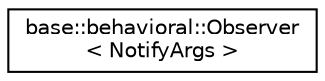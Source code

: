 digraph "クラス階層図"
{
 // LATEX_PDF_SIZE
  edge [fontname="Helvetica",fontsize="10",labelfontname="Helvetica",labelfontsize="10"];
  node [fontname="Helvetica",fontsize="10",shape=record];
  rankdir="LR";
  Node0 [label="base::behavioral::Observer\l\< NotifyArgs \>",height=0.2,width=0.4,color="black", fillcolor="white", style="filled",URL="$classbase_1_1behavioral_1_1_observer.html",tooltip=" "];
}
